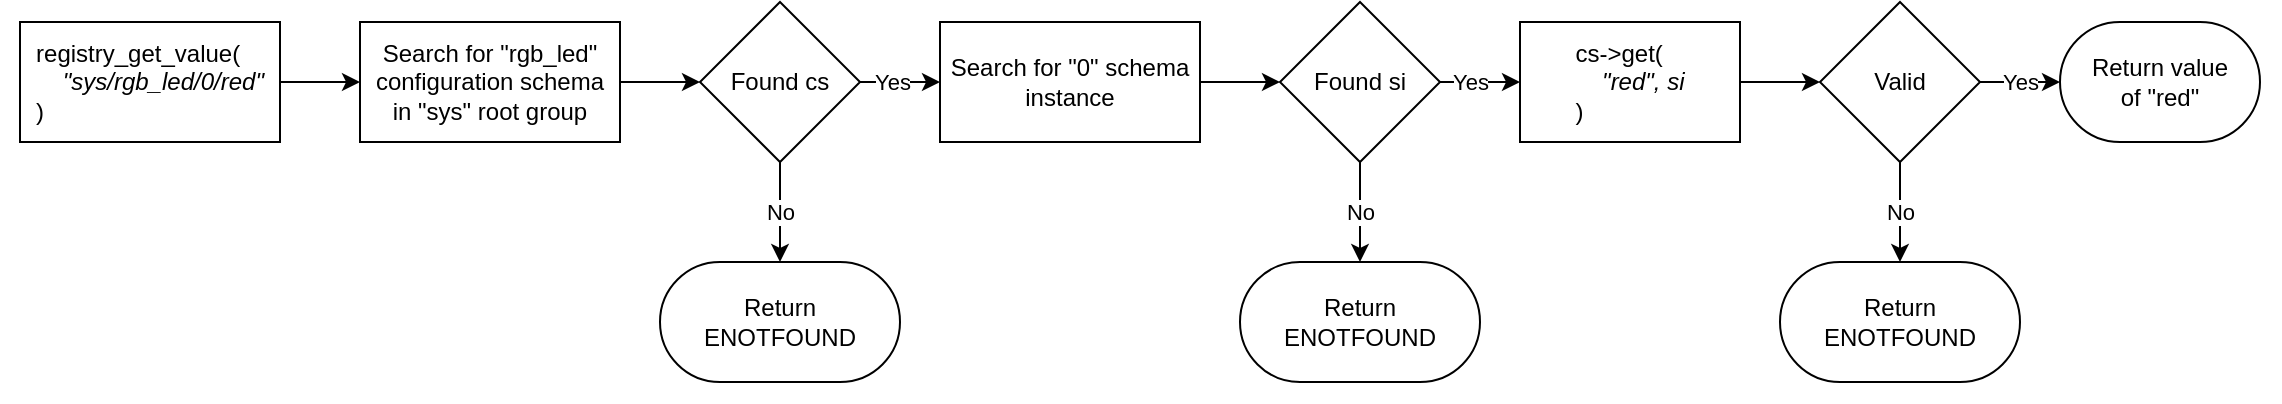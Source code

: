 <mxfile>
    <diagram id="fjN8D4Odn0497USpxgly" name="Page-1">
        <mxGraphModel dx="2543" dy="782" grid="1" gridSize="10" guides="1" tooltips="1" connect="1" arrows="1" fold="1" page="1" pageScale="1" pageWidth="1169" pageHeight="827" background="#FFFFFF" math="0" shadow="0">
            <root>
                <mxCell id="0"/>
                <mxCell id="1" parent="0"/>
                <mxCell id="274" value="" style="rounded=0;whiteSpace=wrap;html=1;strokeColor=none;" parent="1" vertex="1">
                    <mxGeometry x="-1110" y="50" width="1140" height="200" as="geometry"/>
                </mxCell>
                <mxCell id="189" style="edgeStyle=elbowEdgeStyle;rounded=0;html=1;" parent="1" source="166" target="188" edge="1">
                    <mxGeometry relative="1" as="geometry"/>
                </mxCell>
                <mxCell id="166" value="&lt;div style=&quot;text-align: left&quot;&gt;&lt;span&gt;registry_get_value(&lt;/span&gt;&lt;/div&gt;&lt;div style=&quot;text-align: left&quot;&gt;&lt;span&gt;&lt;i&gt;&amp;nbsp; &amp;nbsp; &quot;sys/rgb_led/0/red&quot;&lt;/i&gt;&lt;/span&gt;&lt;/div&gt;&lt;div style=&quot;text-align: left&quot;&gt;&lt;span&gt;)&lt;/span&gt;&lt;/div&gt;" style="rounded=0;whiteSpace=wrap;html=1;" parent="1" vertex="1">
                    <mxGeometry x="-1100" y="60" width="130" height="60" as="geometry"/>
                </mxCell>
                <mxCell id="191" style="edgeStyle=elbowEdgeStyle;rounded=0;html=1;" parent="1" source="188" target="192" edge="1">
                    <mxGeometry relative="1" as="geometry">
                        <mxPoint x="-958" y="330" as="targetPoint"/>
                    </mxGeometry>
                </mxCell>
                <mxCell id="188" value="Search for &quot;rgb_led&quot; configuration schema&lt;br&gt;in &quot;sys&quot; root group" style="rounded=0;whiteSpace=wrap;html=1;" parent="1" vertex="1">
                    <mxGeometry x="-930" y="60" width="130" height="60" as="geometry"/>
                </mxCell>
                <mxCell id="194" value="No" style="edgeStyle=elbowEdgeStyle;rounded=0;html=1;" parent="1" source="192" target="198" edge="1">
                    <mxGeometry relative="1" as="geometry">
                        <mxPoint x="-878" y="370" as="targetPoint"/>
                        <mxPoint as="offset"/>
                    </mxGeometry>
                </mxCell>
                <mxCell id="200" value="Yes" style="edgeStyle=elbowEdgeStyle;rounded=0;html=1;" parent="1" source="192" target="208" edge="1">
                    <mxGeometry x="-0.2" relative="1" as="geometry">
                        <mxPoint x="-958" y="440" as="targetPoint"/>
                        <mxPoint as="offset"/>
                    </mxGeometry>
                </mxCell>
                <mxCell id="192" value="Found cs" style="rhombus;whiteSpace=wrap;html=1;" parent="1" vertex="1">
                    <mxGeometry x="-760" y="50" width="80" height="80" as="geometry"/>
                </mxCell>
                <mxCell id="198" value="Return&lt;br&gt;ENOTFOUND" style="rounded=1;whiteSpace=wrap;html=1;arcSize=50;" parent="1" vertex="1">
                    <mxGeometry x="-780" y="180" width="120" height="60" as="geometry"/>
                </mxCell>
                <mxCell id="206" style="edgeStyle=elbowEdgeStyle;rounded=0;html=1;" parent="1" source="199" target="205" edge="1">
                    <mxGeometry relative="1" as="geometry">
                        <mxPoint x="-260" y="90" as="sourcePoint"/>
                    </mxGeometry>
                </mxCell>
                <mxCell id="199" value="&lt;div style=&quot;text-align: left&quot;&gt;&lt;span&gt;cs-&amp;gt;get(&lt;/span&gt;&lt;/div&gt;&lt;div style=&quot;text-align: left&quot;&gt;&lt;span&gt;&lt;i&gt;&amp;nbsp; &amp;nbsp; &quot;red&quot;, si&lt;/i&gt;&lt;/span&gt;&lt;/div&gt;&lt;div style=&quot;text-align: left&quot;&gt;&lt;span&gt;)&lt;/span&gt;&lt;/div&gt;" style="rounded=0;whiteSpace=wrap;html=1;" parent="1" vertex="1">
                    <mxGeometry x="-350" y="60" width="110" height="60" as="geometry"/>
                </mxCell>
                <mxCell id="201" value="No" style="edgeStyle=elbowEdgeStyle;rounded=0;html=1;" parent="1" source="205" target="202" edge="1">
                    <mxGeometry relative="1" as="geometry">
                        <mxPoint x="-983" y="690" as="sourcePoint"/>
                        <mxPoint x="-923" y="690" as="targetPoint"/>
                        <mxPoint as="offset"/>
                    </mxGeometry>
                </mxCell>
                <mxCell id="202" value="Return&lt;br&gt;ENOTFOUND" style="rounded=1;whiteSpace=wrap;html=1;arcSize=50;" parent="1" vertex="1">
                    <mxGeometry x="-220" y="180" width="120" height="60" as="geometry"/>
                </mxCell>
                <mxCell id="203" value="Yes" style="edgeStyle=elbowEdgeStyle;rounded=0;html=1;" parent="1" source="205" target="204" edge="1">
                    <mxGeometry relative="1" as="geometry">
                        <mxPoint x="-1163" y="840" as="sourcePoint"/>
                        <mxPoint x="-1103" y="840" as="targetPoint"/>
                        <mxPoint as="offset"/>
                    </mxGeometry>
                </mxCell>
                <mxCell id="204" value="Return value &lt;br&gt;of &quot;red&quot;" style="rounded=1;whiteSpace=wrap;html=1;arcSize=50;" parent="1" vertex="1">
                    <mxGeometry x="-80" y="60" width="100" height="60" as="geometry"/>
                </mxCell>
                <mxCell id="205" value="Valid" style="rhombus;whiteSpace=wrap;html=1;" parent="1" vertex="1">
                    <mxGeometry x="-200" y="50" width="80" height="80" as="geometry"/>
                </mxCell>
                <mxCell id="207" style="edgeStyle=elbowEdgeStyle;rounded=0;html=1;" parent="1" source="208" target="211" edge="1">
                    <mxGeometry relative="1" as="geometry">
                        <mxPoint x="-958" y="550" as="targetPoint"/>
                    </mxGeometry>
                </mxCell>
                <mxCell id="208" value="Search for &quot;0&quot; schema instance" style="rounded=0;whiteSpace=wrap;html=1;" parent="1" vertex="1">
                    <mxGeometry x="-640" y="60" width="130" height="60" as="geometry"/>
                </mxCell>
                <mxCell id="209" value="No" style="edgeStyle=elbowEdgeStyle;rounded=0;html=1;" parent="1" source="211" target="212" edge="1">
                    <mxGeometry relative="1" as="geometry">
                        <mxPoint x="-858" y="590" as="targetPoint"/>
                        <mxPoint as="offset"/>
                    </mxGeometry>
                </mxCell>
                <mxCell id="210" value="Yes" style="edgeStyle=elbowEdgeStyle;rounded=0;html=1;" parent="1" source="211" target="199" edge="1">
                    <mxGeometry x="-0.25" relative="1" as="geometry">
                        <mxPoint x="-958" y="660" as="targetPoint"/>
                        <mxPoint as="offset"/>
                    </mxGeometry>
                </mxCell>
                <mxCell id="211" value="Found si" style="rhombus;whiteSpace=wrap;html=1;" parent="1" vertex="1">
                    <mxGeometry x="-470" y="50" width="80" height="80" as="geometry"/>
                </mxCell>
                <mxCell id="212" value="Return&lt;br&gt;ENOTFOUND" style="rounded=1;whiteSpace=wrap;html=1;arcSize=50;" parent="1" vertex="1">
                    <mxGeometry x="-490" y="180" width="120" height="60" as="geometry"/>
                </mxCell>
            </root>
        </mxGraphModel>
    </diagram>
</mxfile>